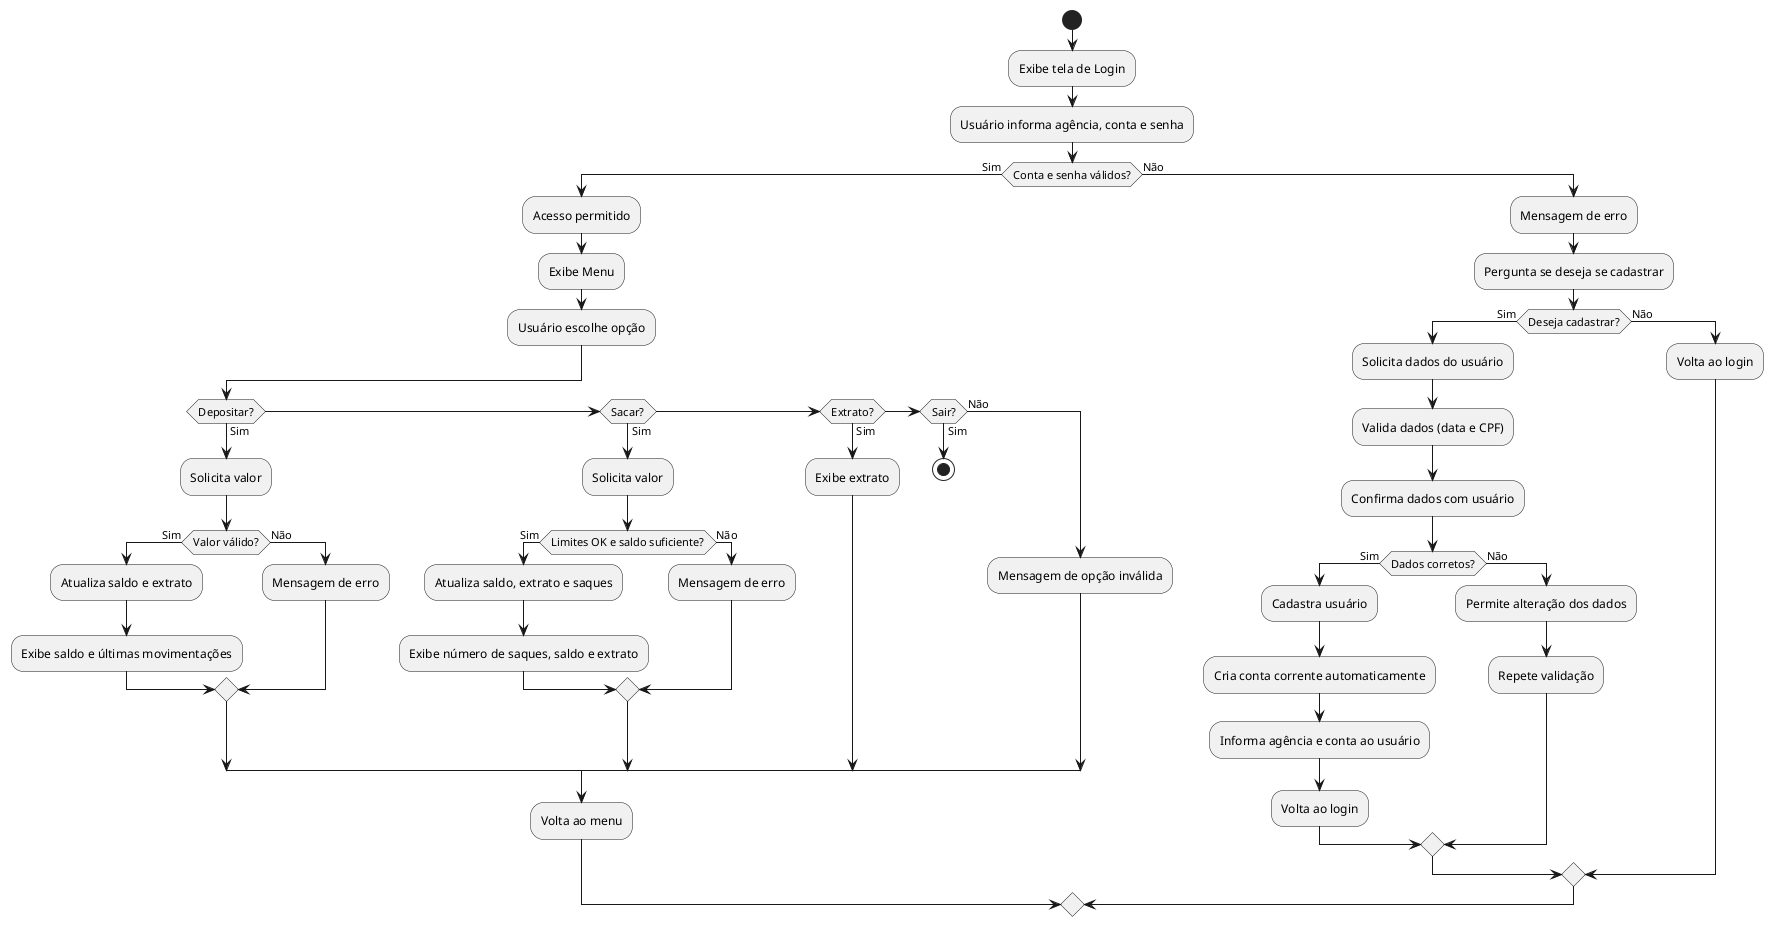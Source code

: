 @startuml
start
:Exibe tela de Login;
:Usuário informa agência, conta e senha;
if (Conta e senha válidos?) then (Sim)
  :Acesso permitido;
  :Exibe Menu;
  :Usuário escolhe opção;
  if (Depositar?) then (Sim)
    :Solicita valor;
    if (Valor válido?) then (Sim)
      :Atualiza saldo e extrato;
      :Exibe saldo e últimas movimentações;
    else (Não)
      :Mensagem de erro;
    endif
  elseif (Sacar?) then (Sim)
    :Solicita valor;
    if (Limites OK e saldo suficiente?) then (Sim)
      :Atualiza saldo, extrato e saques;
      :Exibe número de saques, saldo e extrato;
    else (Não)
      :Mensagem de erro;
    endif
  elseif (Extrato?) then (Sim)
    :Exibe extrato;
  elseif (Sair?) then (Sim)
    stop
  else (Não)
    :Mensagem de opção inválida;
  endif
  :Volta ao menu;
else (Não)
  :Mensagem de erro;
  :Pergunta se deseja se cadastrar;
  if (Deseja cadastrar?) then (Sim)
    :Solicita dados do usuário;
    :Valida dados (data e CPF);
    :Confirma dados com usuário;
    if (Dados corretos?) then (Sim)
      :Cadastra usuário;
      :Cria conta corrente automaticamente;
      :Informa agência e conta ao usuário;
      :Volta ao login;
    else (Não)
      :Permite alteração dos dados;
      :Repete validação;
    endif
  else (Não)
    :Volta ao login;
  endif
endif
@enduml
